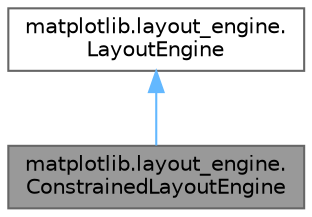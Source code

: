 digraph "matplotlib.layout_engine.ConstrainedLayoutEngine"
{
 // LATEX_PDF_SIZE
  bgcolor="transparent";
  edge [fontname=Helvetica,fontsize=10,labelfontname=Helvetica,labelfontsize=10];
  node [fontname=Helvetica,fontsize=10,shape=box,height=0.2,width=0.4];
  Node1 [id="Node000001",label="matplotlib.layout_engine.\lConstrainedLayoutEngine",height=0.2,width=0.4,color="gray40", fillcolor="grey60", style="filled", fontcolor="black",tooltip=" "];
  Node2 -> Node1 [id="edge1_Node000001_Node000002",dir="back",color="steelblue1",style="solid",tooltip=" "];
  Node2 [id="Node000002",label="matplotlib.layout_engine.\lLayoutEngine",height=0.2,width=0.4,color="gray40", fillcolor="white", style="filled",URL="$dd/d93/classmatplotlib_1_1layout__engine_1_1LayoutEngine.html",tooltip=" "];
}
